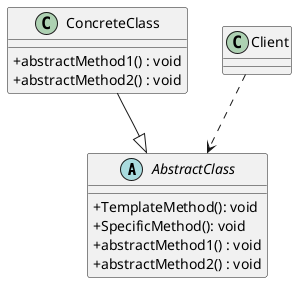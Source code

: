 @startuml
skinparam classAttributeIconSize 0
'抽象类
abstract AbstractClass{
+ TemplateMethod(): void
+ SpecificMethod(): void
+ abstractMethod1() : void
+ abstractMethod2() : void
}

Class ConcreteClass{
+ abstractMethod1() : void
+ abstractMethod2() : void
}
ConcreteClass--|>AbstractClass

Class Client
Client ..> AbstractClass
@enduml